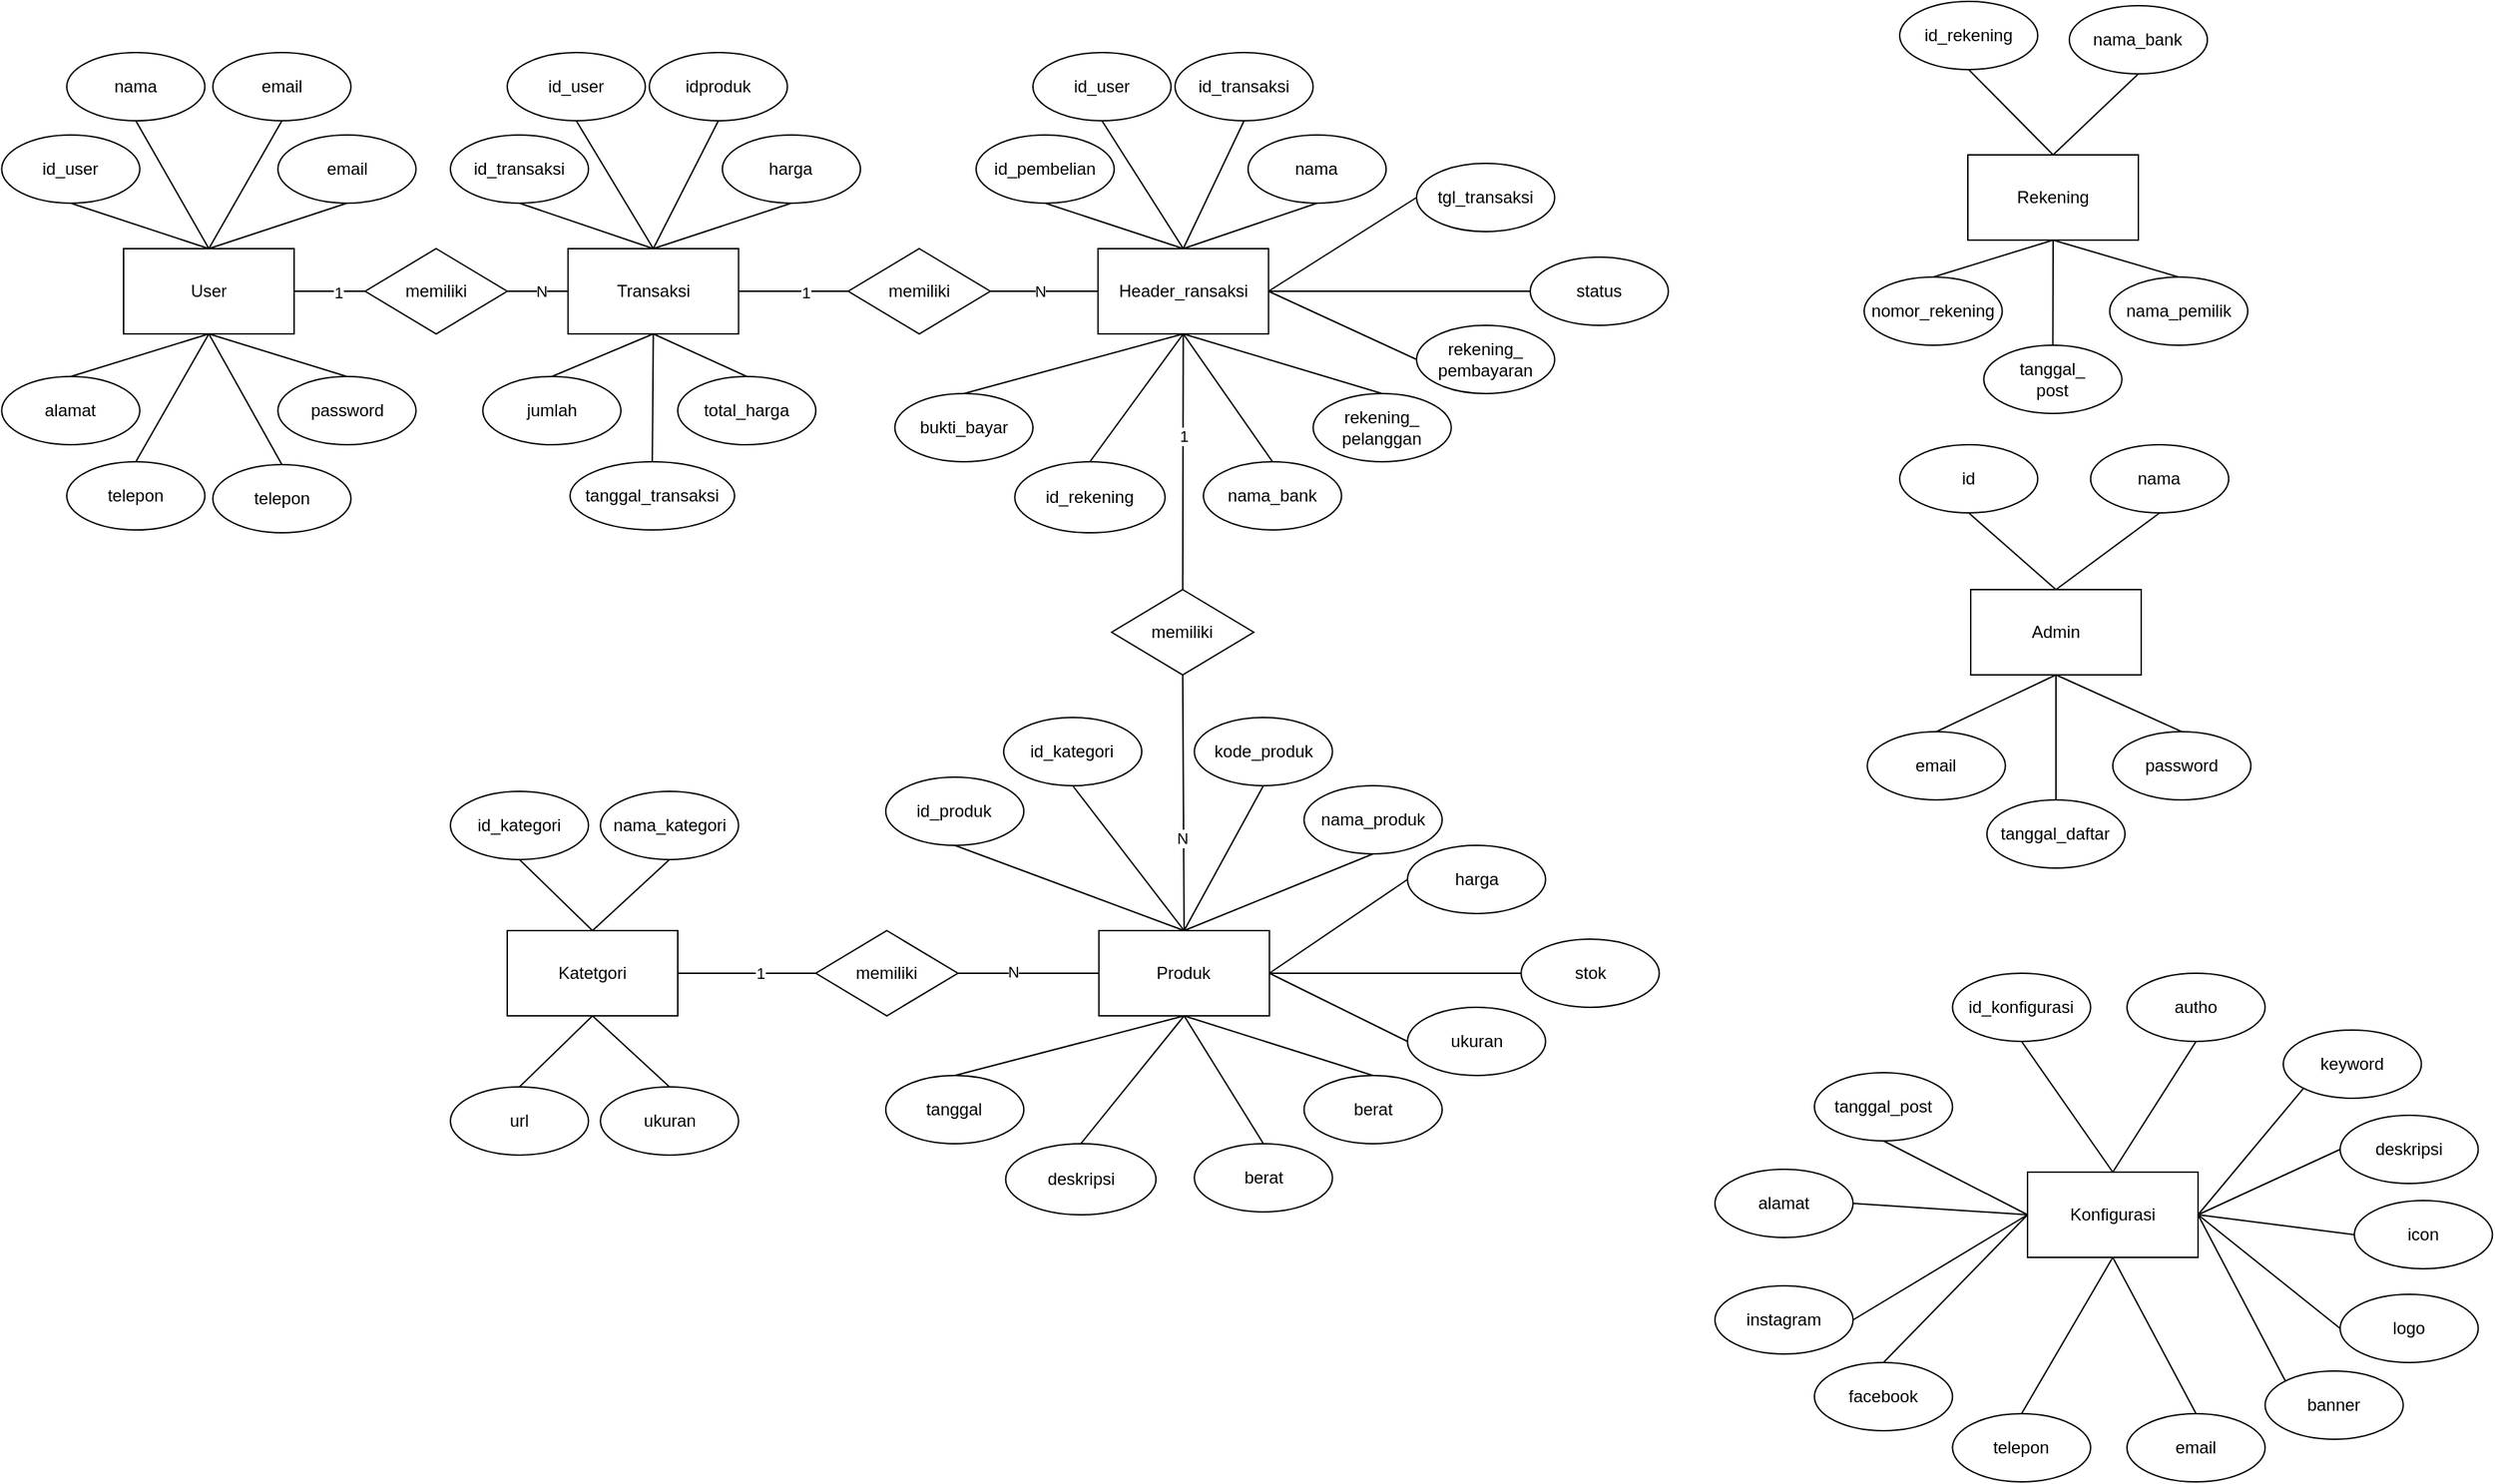 <mxfile>
    <diagram id="uBb3Et1vID0fTYxiBb9f" name="Page-1">
        <mxGraphModel dx="2056" dy="590" grid="1" gridSize="10" guides="1" tooltips="1" connect="1" arrows="1" fold="1" page="1" pageScale="1" pageWidth="850" pageHeight="1100" math="0" shadow="0">
            <root>
                <mxCell id="0"/>
                <mxCell id="1" parent="0"/>
                <mxCell id="3" value="Admin" style="rounded=0;whiteSpace=wrap;html=1;" vertex="1" parent="1">
                    <mxGeometry x="1270" y="450" width="120" height="60" as="geometry"/>
                </mxCell>
                <mxCell id="4" value="Katetgori" style="rounded=0;whiteSpace=wrap;html=1;" vertex="1" parent="1">
                    <mxGeometry x="240" y="690" width="120" height="60" as="geometry"/>
                </mxCell>
                <mxCell id="6" value="Konfigurasi" style="rounded=0;whiteSpace=wrap;html=1;" vertex="1" parent="1">
                    <mxGeometry x="1310" y="860" width="120" height="60" as="geometry"/>
                </mxCell>
                <mxCell id="8" value="User" style="rounded=0;whiteSpace=wrap;html=1;" vertex="1" parent="1">
                    <mxGeometry x="-30" y="210" width="120" height="60" as="geometry"/>
                </mxCell>
                <mxCell id="9" value="Rekening" style="rounded=0;whiteSpace=wrap;html=1;" vertex="1" parent="1">
                    <mxGeometry x="1268" y="144" width="120" height="60" as="geometry"/>
                </mxCell>
                <mxCell id="13" value="telepon" style="ellipse;whiteSpace=wrap;html=1;" vertex="1" parent="1">
                    <mxGeometry x="-70" y="360" width="97.2" height="48" as="geometry"/>
                </mxCell>
                <mxCell id="14" value="alamat" style="ellipse;whiteSpace=wrap;html=1;" vertex="1" parent="1">
                    <mxGeometry x="-115.8" y="300" width="97.2" height="48" as="geometry"/>
                </mxCell>
                <mxCell id="15" value="password" style="ellipse;whiteSpace=wrap;html=1;" vertex="1" parent="1">
                    <mxGeometry x="78.6" y="300" width="97.2" height="48" as="geometry"/>
                </mxCell>
                <mxCell id="16" value="email" style="ellipse;whiteSpace=wrap;html=1;" vertex="1" parent="1">
                    <mxGeometry x="78.6" y="130" width="97.2" height="48" as="geometry"/>
                </mxCell>
                <mxCell id="17" value="nama" style="ellipse;whiteSpace=wrap;html=1;" vertex="1" parent="1">
                    <mxGeometry x="-70" y="72" width="97.2" height="48" as="geometry"/>
                </mxCell>
                <mxCell id="18" value="id_user" style="ellipse;whiteSpace=wrap;html=1;" vertex="1" parent="1">
                    <mxGeometry x="-115.8" y="130" width="97.2" height="48" as="geometry"/>
                </mxCell>
                <mxCell id="22" value="" style="endArrow=none;html=1;exitX=0.5;exitY=0;exitDx=0;exitDy=0;entryX=0.5;entryY=1;entryDx=0;entryDy=0;" edge="1" parent="1" source="8" target="18">
                    <mxGeometry width="50" height="50" relative="1" as="geometry">
                        <mxPoint x="350" y="170" as="sourcePoint"/>
                        <mxPoint x="400" y="120" as="targetPoint"/>
                    </mxGeometry>
                </mxCell>
                <mxCell id="24" value="" style="endArrow=none;html=1;entryX=0.5;entryY=0;entryDx=0;entryDy=0;exitX=0.5;exitY=1;exitDx=0;exitDy=0;" edge="1" parent="1" source="8" target="14">
                    <mxGeometry width="50" height="50" relative="1" as="geometry">
                        <mxPoint x="280" y="210" as="sourcePoint"/>
                        <mxPoint x="197.2" y="144" as="targetPoint"/>
                    </mxGeometry>
                </mxCell>
                <mxCell id="25" value="" style="endArrow=none;html=1;exitX=0.5;exitY=1;exitDx=0;exitDy=0;entryX=0.5;entryY=0;entryDx=0;entryDy=0;" edge="1" parent="1" source="8" target="15">
                    <mxGeometry width="50" height="50" relative="1" as="geometry">
                        <mxPoint x="300" y="230" as="sourcePoint"/>
                        <mxPoint x="207.2" y="154" as="targetPoint"/>
                    </mxGeometry>
                </mxCell>
                <mxCell id="26" value="" style="endArrow=none;html=1;entryX=0.5;entryY=1;entryDx=0;entryDy=0;exitX=0.5;exitY=0;exitDx=0;exitDy=0;" edge="1" parent="1" source="8" target="16">
                    <mxGeometry width="50" height="50" relative="1" as="geometry">
                        <mxPoint x="260" y="160" as="sourcePoint"/>
                        <mxPoint x="217.2" y="164" as="targetPoint"/>
                    </mxGeometry>
                </mxCell>
                <mxCell id="27" value="" style="endArrow=none;html=1;exitX=0.5;exitY=0;exitDx=0;exitDy=0;entryX=0.5;entryY=1;entryDx=0;entryDy=0;" edge="1" parent="1" source="8" target="17">
                    <mxGeometry width="50" height="50" relative="1" as="geometry">
                        <mxPoint x="320" y="250" as="sourcePoint"/>
                        <mxPoint x="227.2" y="174" as="targetPoint"/>
                    </mxGeometry>
                </mxCell>
                <mxCell id="28" value="" style="endArrow=none;html=1;exitX=0.5;exitY=1;exitDx=0;exitDy=0;entryX=0.5;entryY=0;entryDx=0;entryDy=0;" edge="1" parent="1" source="8" target="13">
                    <mxGeometry width="50" height="50" relative="1" as="geometry">
                        <mxPoint x="330" y="260" as="sourcePoint"/>
                        <mxPoint x="310" y="190" as="targetPoint"/>
                    </mxGeometry>
                </mxCell>
                <mxCell id="37" value="Transaksi" style="rounded=0;whiteSpace=wrap;html=1;" vertex="1" parent="1">
                    <mxGeometry x="282.8" y="210" width="120" height="60" as="geometry"/>
                </mxCell>
                <mxCell id="38" value="tanggal_transaksi" style="ellipse;whiteSpace=wrap;html=1;" vertex="1" parent="1">
                    <mxGeometry x="284.2" y="360" width="115.8" height="48" as="geometry"/>
                </mxCell>
                <mxCell id="39" value="jumlah" style="ellipse;whiteSpace=wrap;html=1;" vertex="1" parent="1">
                    <mxGeometry x="222.8" y="300" width="97.2" height="48" as="geometry"/>
                </mxCell>
                <mxCell id="40" value="total_harga" style="ellipse;whiteSpace=wrap;html=1;" vertex="1" parent="1">
                    <mxGeometry x="360" y="300" width="97.2" height="48" as="geometry"/>
                </mxCell>
                <mxCell id="41" value="harga" style="ellipse;whiteSpace=wrap;html=1;" vertex="1" parent="1">
                    <mxGeometry x="391.4" y="130" width="97.2" height="48" as="geometry"/>
                </mxCell>
                <mxCell id="42" value="id_user" style="ellipse;whiteSpace=wrap;html=1;" vertex="1" parent="1">
                    <mxGeometry x="240" y="72" width="97.2" height="48" as="geometry"/>
                </mxCell>
                <mxCell id="43" value="id_transaksi" style="ellipse;whiteSpace=wrap;html=1;" vertex="1" parent="1">
                    <mxGeometry x="200" y="130" width="97.2" height="48" as="geometry"/>
                </mxCell>
                <mxCell id="44" value="" style="endArrow=none;html=1;exitX=0.5;exitY=0;exitDx=0;exitDy=0;entryX=0.5;entryY=1;entryDx=0;entryDy=0;" edge="1" parent="1" source="37" target="43">
                    <mxGeometry width="50" height="50" relative="1" as="geometry">
                        <mxPoint x="662.8" y="170" as="sourcePoint"/>
                        <mxPoint x="712.8" y="120" as="targetPoint"/>
                    </mxGeometry>
                </mxCell>
                <mxCell id="45" value="" style="endArrow=none;html=1;entryX=0.5;entryY=0;entryDx=0;entryDy=0;exitX=0.5;exitY=1;exitDx=0;exitDy=0;" edge="1" parent="1" source="37" target="39">
                    <mxGeometry width="50" height="50" relative="1" as="geometry">
                        <mxPoint x="592.8" y="210" as="sourcePoint"/>
                        <mxPoint x="510.0" y="144" as="targetPoint"/>
                    </mxGeometry>
                </mxCell>
                <mxCell id="46" value="" style="endArrow=none;html=1;exitX=0.5;exitY=1;exitDx=0;exitDy=0;entryX=0.5;entryY=0;entryDx=0;entryDy=0;" edge="1" parent="1" source="37" target="40">
                    <mxGeometry width="50" height="50" relative="1" as="geometry">
                        <mxPoint x="612.8" y="230" as="sourcePoint"/>
                        <mxPoint x="520" y="154" as="targetPoint"/>
                    </mxGeometry>
                </mxCell>
                <mxCell id="47" value="" style="endArrow=none;html=1;entryX=0.5;entryY=1;entryDx=0;entryDy=0;exitX=0.5;exitY=0;exitDx=0;exitDy=0;" edge="1" parent="1" source="37" target="41">
                    <mxGeometry width="50" height="50" relative="1" as="geometry">
                        <mxPoint x="572.8" y="160" as="sourcePoint"/>
                        <mxPoint x="530" y="164" as="targetPoint"/>
                    </mxGeometry>
                </mxCell>
                <mxCell id="48" value="" style="endArrow=none;html=1;exitX=0.5;exitY=0;exitDx=0;exitDy=0;entryX=0.5;entryY=1;entryDx=0;entryDy=0;" edge="1" parent="1" source="37" target="42">
                    <mxGeometry width="50" height="50" relative="1" as="geometry">
                        <mxPoint x="632.8" y="250" as="sourcePoint"/>
                        <mxPoint x="540" y="174" as="targetPoint"/>
                    </mxGeometry>
                </mxCell>
                <mxCell id="49" value="" style="endArrow=none;html=1;exitX=0.5;exitY=1;exitDx=0;exitDy=0;entryX=0.5;entryY=0;entryDx=0;entryDy=0;" edge="1" parent="1" source="37" target="38">
                    <mxGeometry width="50" height="50" relative="1" as="geometry">
                        <mxPoint x="642.8" y="260" as="sourcePoint"/>
                        <mxPoint x="622.8" y="190" as="targetPoint"/>
                    </mxGeometry>
                </mxCell>
                <mxCell id="50" value="idproduk" style="ellipse;whiteSpace=wrap;html=1;" vertex="1" parent="1">
                    <mxGeometry x="340" y="72" width="97.2" height="48" as="geometry"/>
                </mxCell>
                <mxCell id="51" value="" style="endArrow=none;html=1;exitX=0.5;exitY=0;exitDx=0;exitDy=0;entryX=0.5;entryY=1;entryDx=0;entryDy=0;" edge="1" parent="1" source="37" target="50">
                    <mxGeometry width="50" height="50" relative="1" as="geometry">
                        <mxPoint x="352.8" y="220" as="sourcePoint"/>
                        <mxPoint x="323.079" y="122.914" as="targetPoint"/>
                    </mxGeometry>
                </mxCell>
                <mxCell id="66" value="Header_ransaksi" style="rounded=0;whiteSpace=wrap;html=1;" vertex="1" parent="1">
                    <mxGeometry x="655.8" y="210" width="120" height="60" as="geometry"/>
                </mxCell>
                <mxCell id="67" value="id_rekening" style="ellipse;whiteSpace=wrap;html=1;" vertex="1" parent="1">
                    <mxGeometry x="597.2" y="360" width="105.8" height="50" as="geometry"/>
                </mxCell>
                <mxCell id="68" value="bukti_bayar" style="ellipse;whiteSpace=wrap;html=1;" vertex="1" parent="1">
                    <mxGeometry x="512.8" y="312" width="97.2" height="48" as="geometry"/>
                </mxCell>
                <mxCell id="69" value="nama_bank" style="ellipse;whiteSpace=wrap;html=1;" vertex="1" parent="1">
                    <mxGeometry x="730" y="360" width="97.2" height="48" as="geometry"/>
                </mxCell>
                <mxCell id="70" value="nama" style="ellipse;whiteSpace=wrap;html=1;" vertex="1" parent="1">
                    <mxGeometry x="761.4" y="130" width="97.2" height="48" as="geometry"/>
                </mxCell>
                <mxCell id="71" value="id_user" style="ellipse;whiteSpace=wrap;html=1;" vertex="1" parent="1">
                    <mxGeometry x="610" y="72" width="97.2" height="48" as="geometry"/>
                </mxCell>
                <mxCell id="72" value="id_pembelian" style="ellipse;whiteSpace=wrap;html=1;" vertex="1" parent="1">
                    <mxGeometry x="570" y="130" width="97.2" height="48" as="geometry"/>
                </mxCell>
                <mxCell id="73" value="" style="endArrow=none;html=1;exitX=0.5;exitY=0;exitDx=0;exitDy=0;entryX=0.5;entryY=1;entryDx=0;entryDy=0;" edge="1" parent="1" source="66" target="72">
                    <mxGeometry width="50" height="50" relative="1" as="geometry">
                        <mxPoint x="1032.8" y="170" as="sourcePoint"/>
                        <mxPoint x="1082.8" y="120" as="targetPoint"/>
                    </mxGeometry>
                </mxCell>
                <mxCell id="74" value="" style="endArrow=none;html=1;entryX=0.5;entryY=0;entryDx=0;entryDy=0;exitX=0.5;exitY=1;exitDx=0;exitDy=0;" edge="1" parent="1" source="66" target="68">
                    <mxGeometry width="50" height="50" relative="1" as="geometry">
                        <mxPoint x="962.8" y="210" as="sourcePoint"/>
                        <mxPoint x="880" y="144" as="targetPoint"/>
                    </mxGeometry>
                </mxCell>
                <mxCell id="75" value="" style="endArrow=none;html=1;exitX=0.5;exitY=1;exitDx=0;exitDy=0;entryX=0.5;entryY=0;entryDx=0;entryDy=0;" edge="1" parent="1" source="66" target="69">
                    <mxGeometry width="50" height="50" relative="1" as="geometry">
                        <mxPoint x="982.8" y="230" as="sourcePoint"/>
                        <mxPoint x="890" y="154" as="targetPoint"/>
                    </mxGeometry>
                </mxCell>
                <mxCell id="76" value="" style="endArrow=none;html=1;entryX=0.5;entryY=1;entryDx=0;entryDy=0;exitX=0.5;exitY=0;exitDx=0;exitDy=0;" edge="1" parent="1" source="66" target="70">
                    <mxGeometry width="50" height="50" relative="1" as="geometry">
                        <mxPoint x="942.8" y="160" as="sourcePoint"/>
                        <mxPoint x="900" y="164" as="targetPoint"/>
                    </mxGeometry>
                </mxCell>
                <mxCell id="77" value="" style="endArrow=none;html=1;exitX=0.5;exitY=0;exitDx=0;exitDy=0;entryX=0.5;entryY=1;entryDx=0;entryDy=0;" edge="1" parent="1" source="66" target="71">
                    <mxGeometry width="50" height="50" relative="1" as="geometry">
                        <mxPoint x="1002.8" y="250" as="sourcePoint"/>
                        <mxPoint x="910" y="174" as="targetPoint"/>
                    </mxGeometry>
                </mxCell>
                <mxCell id="78" value="" style="endArrow=none;html=1;exitX=0.5;exitY=1;exitDx=0;exitDy=0;entryX=0.5;entryY=0;entryDx=0;entryDy=0;" edge="1" parent="1" source="66" target="67">
                    <mxGeometry width="50" height="50" relative="1" as="geometry">
                        <mxPoint x="1012.8" y="260" as="sourcePoint"/>
                        <mxPoint x="992.8" y="190" as="targetPoint"/>
                    </mxGeometry>
                </mxCell>
                <mxCell id="79" value="id_transaksi" style="ellipse;whiteSpace=wrap;html=1;" vertex="1" parent="1">
                    <mxGeometry x="710" y="72" width="97.2" height="48" as="geometry"/>
                </mxCell>
                <mxCell id="80" value="" style="endArrow=none;html=1;exitX=0.5;exitY=0;exitDx=0;exitDy=0;entryX=0.5;entryY=1;entryDx=0;entryDy=0;" edge="1" parent="1" source="66" target="79">
                    <mxGeometry width="50" height="50" relative="1" as="geometry">
                        <mxPoint x="722.8" y="220" as="sourcePoint"/>
                        <mxPoint x="693.079" y="122.914" as="targetPoint"/>
                    </mxGeometry>
                </mxCell>
                <mxCell id="81" value="rekening_&lt;br&gt;pembayaran" style="ellipse;whiteSpace=wrap;html=1;" vertex="1" parent="1">
                    <mxGeometry x="880" y="264" width="97.2" height="48" as="geometry"/>
                </mxCell>
                <mxCell id="82" value="tgl_transaksi" style="ellipse;whiteSpace=wrap;html=1;" vertex="1" parent="1">
                    <mxGeometry x="880" y="150" width="97.2" height="48" as="geometry"/>
                </mxCell>
                <mxCell id="83" value="rekening_&lt;br&gt;pelanggan" style="ellipse;whiteSpace=wrap;html=1;" vertex="1" parent="1">
                    <mxGeometry x="807.2" y="312" width="97.2" height="48" as="geometry"/>
                </mxCell>
                <mxCell id="84" value="status" style="ellipse;whiteSpace=wrap;html=1;" vertex="1" parent="1">
                    <mxGeometry x="960" y="216" width="97.2" height="48" as="geometry"/>
                </mxCell>
                <mxCell id="86" value="" style="endArrow=none;html=1;entryX=0;entryY=0.5;entryDx=0;entryDy=0;exitX=1;exitY=0.5;exitDx=0;exitDy=0;" edge="1" parent="1" source="66" target="82">
                    <mxGeometry width="50" height="50" relative="1" as="geometry">
                        <mxPoint x="722.8" y="220" as="sourcePoint"/>
                        <mxPoint x="820" y="188.0" as="targetPoint"/>
                    </mxGeometry>
                </mxCell>
                <mxCell id="87" value="" style="endArrow=none;html=1;entryX=0;entryY=0.5;entryDx=0;entryDy=0;exitX=1;exitY=0.5;exitDx=0;exitDy=0;" edge="1" parent="1" source="66" target="84">
                    <mxGeometry width="50" height="50" relative="1" as="geometry">
                        <mxPoint x="782.8" y="250" as="sourcePoint"/>
                        <mxPoint x="921.4" y="188.0" as="targetPoint"/>
                    </mxGeometry>
                </mxCell>
                <mxCell id="88" value="" style="endArrow=none;html=1;entryX=0;entryY=0.5;entryDx=0;entryDy=0;exitX=1;exitY=0.5;exitDx=0;exitDy=0;" edge="1" parent="1" source="66" target="81">
                    <mxGeometry width="50" height="50" relative="1" as="geometry">
                        <mxPoint x="792.8" y="260" as="sourcePoint"/>
                        <mxPoint x="931.4" y="198.0" as="targetPoint"/>
                    </mxGeometry>
                </mxCell>
                <mxCell id="89" value="" style="endArrow=none;html=1;entryX=0.5;entryY=0;entryDx=0;entryDy=0;exitX=0.5;exitY=1;exitDx=0;exitDy=0;" edge="1" parent="1" source="66" target="83">
                    <mxGeometry width="50" height="50" relative="1" as="geometry">
                        <mxPoint x="802.8" y="270" as="sourcePoint"/>
                        <mxPoint x="941.4" y="208.0" as="targetPoint"/>
                    </mxGeometry>
                </mxCell>
                <mxCell id="90" value="Produk" style="rounded=0;whiteSpace=wrap;html=1;" vertex="1" parent="1">
                    <mxGeometry x="656.4" y="690" width="120" height="60" as="geometry"/>
                </mxCell>
                <mxCell id="91" value="deskripsi" style="ellipse;whiteSpace=wrap;html=1;" vertex="1" parent="1">
                    <mxGeometry x="590.8" y="840" width="105.8" height="50" as="geometry"/>
                </mxCell>
                <mxCell id="92" value="tanggal" style="ellipse;whiteSpace=wrap;html=1;" vertex="1" parent="1">
                    <mxGeometry x="506.4" y="792" width="97.2" height="48" as="geometry"/>
                </mxCell>
                <mxCell id="93" value="berat" style="ellipse;whiteSpace=wrap;html=1;" vertex="1" parent="1">
                    <mxGeometry x="723.6" y="840" width="97.2" height="48" as="geometry"/>
                </mxCell>
                <mxCell id="94" value="nama_produk" style="ellipse;whiteSpace=wrap;html=1;" vertex="1" parent="1">
                    <mxGeometry x="800.8" y="588" width="97.2" height="48" as="geometry"/>
                </mxCell>
                <mxCell id="95" value="id_kategori" style="ellipse;whiteSpace=wrap;html=1;" vertex="1" parent="1">
                    <mxGeometry x="589.4" y="540" width="97.2" height="48" as="geometry"/>
                </mxCell>
                <mxCell id="96" value="id_produk" style="ellipse;whiteSpace=wrap;html=1;" vertex="1" parent="1">
                    <mxGeometry x="506.4" y="582" width="97.2" height="48" as="geometry"/>
                </mxCell>
                <mxCell id="97" value="" style="endArrow=none;html=1;exitX=0.5;exitY=0;exitDx=0;exitDy=0;entryX=0.5;entryY=1;entryDx=0;entryDy=0;" edge="1" parent="1" source="90" target="96">
                    <mxGeometry width="50" height="50" relative="1" as="geometry">
                        <mxPoint x="1026.4" y="650" as="sourcePoint"/>
                        <mxPoint x="1076.4" y="600" as="targetPoint"/>
                    </mxGeometry>
                </mxCell>
                <mxCell id="98" value="" style="endArrow=none;html=1;entryX=0.5;entryY=0;entryDx=0;entryDy=0;exitX=0.5;exitY=1;exitDx=0;exitDy=0;" edge="1" parent="1" source="90" target="92">
                    <mxGeometry width="50" height="50" relative="1" as="geometry">
                        <mxPoint x="956.4" y="690" as="sourcePoint"/>
                        <mxPoint x="873.6" y="624" as="targetPoint"/>
                    </mxGeometry>
                </mxCell>
                <mxCell id="99" value="" style="endArrow=none;html=1;exitX=0.5;exitY=1;exitDx=0;exitDy=0;entryX=0.5;entryY=0;entryDx=0;entryDy=0;" edge="1" parent="1" source="90" target="93">
                    <mxGeometry width="50" height="50" relative="1" as="geometry">
                        <mxPoint x="976.4" y="710" as="sourcePoint"/>
                        <mxPoint x="883.6" y="634" as="targetPoint"/>
                    </mxGeometry>
                </mxCell>
                <mxCell id="100" value="" style="endArrow=none;html=1;entryX=0.5;entryY=1;entryDx=0;entryDy=0;exitX=0.5;exitY=0;exitDx=0;exitDy=0;" edge="1" parent="1" source="90" target="94">
                    <mxGeometry width="50" height="50" relative="1" as="geometry">
                        <mxPoint x="936.4" y="640" as="sourcePoint"/>
                        <mxPoint x="893.6" y="644" as="targetPoint"/>
                    </mxGeometry>
                </mxCell>
                <mxCell id="101" value="" style="endArrow=none;html=1;exitX=0.5;exitY=0;exitDx=0;exitDy=0;entryX=0.5;entryY=1;entryDx=0;entryDy=0;" edge="1" parent="1" source="90" target="95">
                    <mxGeometry width="50" height="50" relative="1" as="geometry">
                        <mxPoint x="996.4" y="730" as="sourcePoint"/>
                        <mxPoint x="903.6" y="654" as="targetPoint"/>
                    </mxGeometry>
                </mxCell>
                <mxCell id="102" value="" style="endArrow=none;html=1;exitX=0.5;exitY=1;exitDx=0;exitDy=0;entryX=0.5;entryY=0;entryDx=0;entryDy=0;" edge="1" parent="1" source="90" target="91">
                    <mxGeometry width="50" height="50" relative="1" as="geometry">
                        <mxPoint x="1006.4" y="740" as="sourcePoint"/>
                        <mxPoint x="986.4" y="670" as="targetPoint"/>
                    </mxGeometry>
                </mxCell>
                <mxCell id="103" value="kode_produk" style="ellipse;whiteSpace=wrap;html=1;" vertex="1" parent="1">
                    <mxGeometry x="723.6" y="540" width="97.2" height="48" as="geometry"/>
                </mxCell>
                <mxCell id="104" value="" style="endArrow=none;html=1;exitX=0.5;exitY=0;exitDx=0;exitDy=0;entryX=0.5;entryY=1;entryDx=0;entryDy=0;" edge="1" parent="1" source="90" target="103">
                    <mxGeometry width="50" height="50" relative="1" as="geometry">
                        <mxPoint x="716.4" y="700" as="sourcePoint"/>
                        <mxPoint x="686.679" y="602.914" as="targetPoint"/>
                    </mxGeometry>
                </mxCell>
                <mxCell id="105" value="ukuran" style="ellipse;whiteSpace=wrap;html=1;" vertex="1" parent="1">
                    <mxGeometry x="873.6" y="744" width="97.2" height="48" as="geometry"/>
                </mxCell>
                <mxCell id="106" value="harga" style="ellipse;whiteSpace=wrap;html=1;" vertex="1" parent="1">
                    <mxGeometry x="873.6" y="630" width="97.2" height="48" as="geometry"/>
                </mxCell>
                <mxCell id="107" value="berat" style="ellipse;whiteSpace=wrap;html=1;" vertex="1" parent="1">
                    <mxGeometry x="800.8" y="792" width="97.2" height="48" as="geometry"/>
                </mxCell>
                <mxCell id="108" value="stok" style="ellipse;whiteSpace=wrap;html=1;" vertex="1" parent="1">
                    <mxGeometry x="953.6" y="696" width="97.2" height="48" as="geometry"/>
                </mxCell>
                <mxCell id="109" value="" style="endArrow=none;html=1;entryX=0;entryY=0.5;entryDx=0;entryDy=0;exitX=1;exitY=0.5;exitDx=0;exitDy=0;" edge="1" parent="1" source="90" target="106">
                    <mxGeometry width="50" height="50" relative="1" as="geometry">
                        <mxPoint x="716.4" y="700" as="sourcePoint"/>
                        <mxPoint x="813.6" y="668.0" as="targetPoint"/>
                    </mxGeometry>
                </mxCell>
                <mxCell id="110" value="" style="endArrow=none;html=1;entryX=0;entryY=0.5;entryDx=0;entryDy=0;exitX=1;exitY=0.5;exitDx=0;exitDy=0;" edge="1" parent="1" source="90" target="108">
                    <mxGeometry width="50" height="50" relative="1" as="geometry">
                        <mxPoint x="776.4" y="730" as="sourcePoint"/>
                        <mxPoint x="915.0" y="668.0" as="targetPoint"/>
                    </mxGeometry>
                </mxCell>
                <mxCell id="111" value="" style="endArrow=none;html=1;entryX=0;entryY=0.5;entryDx=0;entryDy=0;exitX=1;exitY=0.5;exitDx=0;exitDy=0;" edge="1" parent="1" source="90" target="105">
                    <mxGeometry width="50" height="50" relative="1" as="geometry">
                        <mxPoint x="786.4" y="740" as="sourcePoint"/>
                        <mxPoint x="925.0" y="678.0" as="targetPoint"/>
                    </mxGeometry>
                </mxCell>
                <mxCell id="112" value="" style="endArrow=none;html=1;entryX=0.5;entryY=0;entryDx=0;entryDy=0;exitX=0.5;exitY=1;exitDx=0;exitDy=0;" edge="1" parent="1" source="90" target="107">
                    <mxGeometry width="50" height="50" relative="1" as="geometry">
                        <mxPoint x="796.4" y="750" as="sourcePoint"/>
                        <mxPoint x="935.0" y="688.0" as="targetPoint"/>
                    </mxGeometry>
                </mxCell>
                <mxCell id="113" value="" style="endArrow=none;html=1;entryX=0.5;entryY=0;entryDx=0;entryDy=0;exitX=0.5;exitY=1;exitDx=0;exitDy=0;startArrow=none;" edge="1" parent="1" source="121" target="90">
                    <mxGeometry width="50" height="50" relative="1" as="geometry">
                        <mxPoint x="880" y="450" as="sourcePoint"/>
                        <mxPoint x="788.6" y="370" as="targetPoint"/>
                    </mxGeometry>
                </mxCell>
                <mxCell id="124" value="N" style="edgeLabel;html=1;align=center;verticalAlign=middle;resizable=0;points=[];" vertex="1" connectable="0" parent="113">
                    <mxGeometry x="0.288" y="-1" relative="1" as="geometry">
                        <mxPoint y="-1" as="offset"/>
                    </mxGeometry>
                </mxCell>
                <mxCell id="114" value="" style="endArrow=none;html=1;exitX=1;exitY=0.5;exitDx=0;exitDy=0;entryX=0;entryY=0.5;entryDx=0;entryDy=0;startArrow=none;" edge="1" parent="1" source="118" target="66">
                    <mxGeometry width="50" height="50" relative="1" as="geometry">
                        <mxPoint x="352.8" y="220" as="sourcePoint"/>
                        <mxPoint x="640" y="240" as="targetPoint"/>
                    </mxGeometry>
                </mxCell>
                <mxCell id="126" value="N" style="edgeLabel;html=1;align=center;verticalAlign=middle;resizable=0;points=[];" vertex="1" connectable="0" parent="114">
                    <mxGeometry x="-0.095" relative="1" as="geometry">
                        <mxPoint as="offset"/>
                    </mxGeometry>
                </mxCell>
                <mxCell id="115" value="" style="endArrow=none;html=1;exitX=1;exitY=0.5;exitDx=0;exitDy=0;entryX=0;entryY=0.5;entryDx=0;entryDy=0;startArrow=none;" edge="1" parent="1" source="117" target="37">
                    <mxGeometry width="50" height="50" relative="1" as="geometry">
                        <mxPoint x="412.8" y="250" as="sourcePoint"/>
                        <mxPoint x="260" y="250" as="targetPoint"/>
                    </mxGeometry>
                </mxCell>
                <mxCell id="127" value="N" style="edgeLabel;html=1;align=center;verticalAlign=middle;resizable=0;points=[];" vertex="1" connectable="0" parent="115">
                    <mxGeometry x="0.379" relative="1" as="geometry">
                        <mxPoint x="-6" as="offset"/>
                    </mxGeometry>
                </mxCell>
                <mxCell id="116" value="" style="endArrow=none;html=1;exitX=1;exitY=0.5;exitDx=0;exitDy=0;entryX=0;entryY=0.5;entryDx=0;entryDy=0;" edge="1" parent="1" source="8" target="117">
                    <mxGeometry width="50" height="50" relative="1" as="geometry">
                        <mxPoint x="90" y="240" as="sourcePoint"/>
                        <mxPoint x="282.8" y="240" as="targetPoint"/>
                    </mxGeometry>
                </mxCell>
                <mxCell id="128" value="1" style="edgeLabel;html=1;align=center;verticalAlign=middle;resizable=0;points=[];" vertex="1" connectable="0" parent="116">
                    <mxGeometry x="0.233" y="-1" relative="1" as="geometry">
                        <mxPoint as="offset"/>
                    </mxGeometry>
                </mxCell>
                <mxCell id="117" value="memiliki" style="rhombus;whiteSpace=wrap;html=1;" vertex="1" parent="1">
                    <mxGeometry x="140" y="210" width="100" height="60" as="geometry"/>
                </mxCell>
                <mxCell id="119" value="" style="endArrow=none;html=1;exitX=1;exitY=0.5;exitDx=0;exitDy=0;entryX=0;entryY=0.5;entryDx=0;entryDy=0;" edge="1" parent="1" source="37" target="118">
                    <mxGeometry width="50" height="50" relative="1" as="geometry">
                        <mxPoint x="402.8" y="240" as="sourcePoint"/>
                        <mxPoint x="652.8" y="240" as="targetPoint"/>
                    </mxGeometry>
                </mxCell>
                <mxCell id="125" value="1" style="edgeLabel;html=1;align=center;verticalAlign=middle;resizable=0;points=[];" vertex="1" connectable="0" parent="119">
                    <mxGeometry x="0.219" y="-1" relative="1" as="geometry">
                        <mxPoint as="offset"/>
                    </mxGeometry>
                </mxCell>
                <mxCell id="118" value="memiliki" style="rhombus;whiteSpace=wrap;html=1;" vertex="1" parent="1">
                    <mxGeometry x="480" y="210" width="100" height="60" as="geometry"/>
                </mxCell>
                <mxCell id="122" value="" style="endArrow=none;html=1;entryX=0.5;entryY=0;entryDx=0;entryDy=0;exitX=0.5;exitY=1;exitDx=0;exitDy=0;" edge="1" parent="1" source="66" target="121">
                    <mxGeometry width="50" height="50" relative="1" as="geometry">
                        <mxPoint x="712.8" y="270" as="sourcePoint"/>
                        <mxPoint x="706.4" y="690" as="targetPoint"/>
                    </mxGeometry>
                </mxCell>
                <mxCell id="123" value="1" style="edgeLabel;html=1;align=center;verticalAlign=middle;resizable=0;points=[];" vertex="1" connectable="0" parent="122">
                    <mxGeometry x="-0.194" y="3" relative="1" as="geometry">
                        <mxPoint x="-3" y="-1" as="offset"/>
                    </mxGeometry>
                </mxCell>
                <mxCell id="121" value="memiliki" style="rhombus;whiteSpace=wrap;html=1;" vertex="1" parent="1">
                    <mxGeometry x="665.4" y="450" width="100" height="60" as="geometry"/>
                </mxCell>
                <mxCell id="129" value="id_kategori" style="ellipse;whiteSpace=wrap;html=1;" vertex="1" parent="1">
                    <mxGeometry x="200" y="592" width="97.2" height="48" as="geometry"/>
                </mxCell>
                <mxCell id="130" value="" style="endArrow=none;html=1;exitX=0.5;exitY=0;exitDx=0;exitDy=0;entryX=0.5;entryY=1;entryDx=0;entryDy=0;" edge="1" parent="1" target="129" source="4">
                    <mxGeometry width="50" height="50" relative="1" as="geometry">
                        <mxPoint x="350.0" y="660" as="sourcePoint"/>
                        <mxPoint x="710.0" y="570" as="targetPoint"/>
                    </mxGeometry>
                </mxCell>
                <mxCell id="132" value="url" style="ellipse;whiteSpace=wrap;html=1;" vertex="1" parent="1">
                    <mxGeometry x="200" y="800" width="97.2" height="48" as="geometry"/>
                </mxCell>
                <mxCell id="133" value="ukuran" style="ellipse;whiteSpace=wrap;html=1;" vertex="1" parent="1">
                    <mxGeometry x="305.6" y="800" width="97.2" height="48" as="geometry"/>
                </mxCell>
                <mxCell id="134" value="nama_kategori" style="ellipse;whiteSpace=wrap;html=1;" vertex="1" parent="1">
                    <mxGeometry x="305.6" y="592" width="97.2" height="48" as="geometry"/>
                </mxCell>
                <mxCell id="135" value="" style="endArrow=none;html=1;exitX=0.5;exitY=0;exitDx=0;exitDy=0;entryX=0.5;entryY=1;entryDx=0;entryDy=0;" edge="1" parent="1" source="133" target="4">
                    <mxGeometry width="50" height="50" relative="1" as="geometry">
                        <mxPoint x="310" y="700" as="sourcePoint"/>
                        <mxPoint x="244.2" y="610.0" as="targetPoint"/>
                    </mxGeometry>
                </mxCell>
                <mxCell id="136" value="" style="endArrow=none;html=1;exitX=0.5;exitY=0;exitDx=0;exitDy=0;entryX=0.5;entryY=1;entryDx=0;entryDy=0;" edge="1" parent="1" source="132" target="4">
                    <mxGeometry width="50" height="50" relative="1" as="geometry">
                        <mxPoint x="320" y="710" as="sourcePoint"/>
                        <mxPoint x="254.2" y="620.0" as="targetPoint"/>
                    </mxGeometry>
                </mxCell>
                <mxCell id="137" value="" style="endArrow=none;html=1;exitX=0.5;exitY=0;exitDx=0;exitDy=0;entryX=0.5;entryY=1;entryDx=0;entryDy=0;" edge="1" parent="1" source="4" target="134">
                    <mxGeometry width="50" height="50" relative="1" as="geometry">
                        <mxPoint x="330" y="720" as="sourcePoint"/>
                        <mxPoint x="264.2" y="630.0" as="targetPoint"/>
                    </mxGeometry>
                </mxCell>
                <mxCell id="138" value="" style="endArrow=none;html=1;exitX=1;exitY=0.5;exitDx=0;exitDy=0;entryX=0;entryY=0.5;entryDx=0;entryDy=0;startArrow=none;" edge="1" parent="1" source="139" target="90">
                    <mxGeometry width="50" height="50" relative="1" as="geometry">
                        <mxPoint x="310" y="700" as="sourcePoint"/>
                        <mxPoint x="258.6" y="650" as="targetPoint"/>
                    </mxGeometry>
                </mxCell>
                <mxCell id="143" value="N" style="edgeLabel;html=1;align=center;verticalAlign=middle;resizable=0;points=[];" vertex="1" connectable="0" parent="138">
                    <mxGeometry x="-0.209" y="1" relative="1" as="geometry">
                        <mxPoint as="offset"/>
                    </mxGeometry>
                </mxCell>
                <mxCell id="140" value="" style="endArrow=none;html=1;exitX=1;exitY=0.5;exitDx=0;exitDy=0;entryX=0;entryY=0.5;entryDx=0;entryDy=0;" edge="1" parent="1" source="4" target="139">
                    <mxGeometry width="50" height="50" relative="1" as="geometry">
                        <mxPoint x="360" y="720" as="sourcePoint"/>
                        <mxPoint x="656.4" y="720" as="targetPoint"/>
                    </mxGeometry>
                </mxCell>
                <mxCell id="142" value="1" style="edgeLabel;html=1;align=center;verticalAlign=middle;resizable=0;points=[];" vertex="1" connectable="0" parent="140">
                    <mxGeometry x="0.191" relative="1" as="geometry">
                        <mxPoint as="offset"/>
                    </mxGeometry>
                </mxCell>
                <mxCell id="139" value="memiliki" style="rhombus;whiteSpace=wrap;html=1;" vertex="1" parent="1">
                    <mxGeometry x="457.2" y="690" width="100" height="60" as="geometry"/>
                </mxCell>
                <mxCell id="144" value="email" style="ellipse;whiteSpace=wrap;html=1;" vertex="1" parent="1">
                    <mxGeometry x="32.8" y="72" width="97.2" height="48" as="geometry"/>
                </mxCell>
                <mxCell id="145" value="" style="endArrow=none;html=1;entryX=0.5;entryY=1;entryDx=0;entryDy=0;exitX=0.5;exitY=0;exitDx=0;exitDy=0;" edge="1" parent="1" source="8" target="144">
                    <mxGeometry width="50" height="50" relative="1" as="geometry">
                        <mxPoint x="40" y="160" as="sourcePoint"/>
                        <mxPoint x="-11.4" y="130.0" as="targetPoint"/>
                    </mxGeometry>
                </mxCell>
                <mxCell id="146" value="telepon" style="ellipse;whiteSpace=wrap;html=1;" vertex="1" parent="1">
                    <mxGeometry x="32.8" y="362" width="97.2" height="48" as="geometry"/>
                </mxCell>
                <mxCell id="147" value="" style="endArrow=none;html=1;entryX=0.5;entryY=0;entryDx=0;entryDy=0;exitX=0.5;exitY=1;exitDx=0;exitDy=0;" edge="1" parent="1" source="8" target="146">
                    <mxGeometry width="50" height="50" relative="1" as="geometry">
                        <mxPoint x="30" y="350" as="sourcePoint"/>
                        <mxPoint x="-11.4" y="370" as="targetPoint"/>
                    </mxGeometry>
                </mxCell>
                <mxCell id="163" value="id_konfigurasi" style="ellipse;whiteSpace=wrap;html=1;" vertex="1" parent="1">
                    <mxGeometry x="1257.2" y="720" width="97.2" height="48" as="geometry"/>
                </mxCell>
                <mxCell id="164" value="autho" style="ellipse;whiteSpace=wrap;html=1;" vertex="1" parent="1">
                    <mxGeometry x="1380" y="720" width="97.2" height="48" as="geometry"/>
                </mxCell>
                <mxCell id="165" value="email" style="ellipse;whiteSpace=wrap;html=1;" vertex="1" parent="1">
                    <mxGeometry x="1380" y="1030" width="97.2" height="48" as="geometry"/>
                </mxCell>
                <mxCell id="166" value="telepon" style="ellipse;whiteSpace=wrap;html=1;" vertex="1" parent="1">
                    <mxGeometry x="1257.2" y="1030" width="97.2" height="48" as="geometry"/>
                </mxCell>
                <mxCell id="167" value="nama" style="ellipse;whiteSpace=wrap;html=1;" vertex="1" parent="1">
                    <mxGeometry x="1354.4" y="348" width="97.2" height="48" as="geometry"/>
                </mxCell>
                <mxCell id="169" value="tanggal_post" style="ellipse;whiteSpace=wrap;html=1;" vertex="1" parent="1">
                    <mxGeometry x="1160" y="790" width="97.2" height="48" as="geometry"/>
                </mxCell>
                <mxCell id="170" value="keyword" style="ellipse;whiteSpace=wrap;html=1;" vertex="1" parent="1">
                    <mxGeometry x="1490" y="760" width="97.2" height="48" as="geometry"/>
                </mxCell>
                <mxCell id="171" value="deskripsi" style="ellipse;whiteSpace=wrap;html=1;" vertex="1" parent="1">
                    <mxGeometry x="1530" y="820" width="97.2" height="48" as="geometry"/>
                </mxCell>
                <mxCell id="172" value="banner" style="ellipse;whiteSpace=wrap;html=1;" vertex="1" parent="1">
                    <mxGeometry x="1477.2" y="1000" width="97.2" height="48" as="geometry"/>
                </mxCell>
                <mxCell id="173" value="icon" style="ellipse;whiteSpace=wrap;html=1;" vertex="1" parent="1">
                    <mxGeometry x="1540" y="880" width="97.2" height="48" as="geometry"/>
                </mxCell>
                <mxCell id="174" value="alamat" style="ellipse;whiteSpace=wrap;html=1;" vertex="1" parent="1">
                    <mxGeometry x="1090" y="858" width="97.2" height="48" as="geometry"/>
                </mxCell>
                <mxCell id="175" value="logo" style="ellipse;whiteSpace=wrap;html=1;" vertex="1" parent="1">
                    <mxGeometry x="1530" y="946" width="97.2" height="48" as="geometry"/>
                </mxCell>
                <mxCell id="176" value="instagram" style="ellipse;whiteSpace=wrap;html=1;" vertex="1" parent="1">
                    <mxGeometry x="1090" y="940" width="97.2" height="48" as="geometry"/>
                </mxCell>
                <mxCell id="177" value="facebook" style="ellipse;whiteSpace=wrap;html=1;" vertex="1" parent="1">
                    <mxGeometry x="1160" y="994" width="97.2" height="48" as="geometry"/>
                </mxCell>
                <mxCell id="179" value="" style="endArrow=none;html=1;entryX=0;entryY=0.5;entryDx=0;entryDy=0;exitX=1;exitY=0.5;exitDx=0;exitDy=0;" edge="1" parent="1" source="174" target="6">
                    <mxGeometry width="50" height="50" relative="1" as="geometry">
                        <mxPoint x="1170" y="923" as="sourcePoint"/>
                        <mxPoint x="1267.2" y="857" as="targetPoint"/>
                    </mxGeometry>
                </mxCell>
                <mxCell id="180" value="" style="endArrow=none;html=1;exitX=1;exitY=0.5;exitDx=0;exitDy=0;entryX=0;entryY=0.5;entryDx=0;entryDy=0;" edge="1" parent="1" source="176" target="6">
                    <mxGeometry width="50" height="50" relative="1" as="geometry">
                        <mxPoint x="1197.2" y="906.0" as="sourcePoint"/>
                        <mxPoint x="1300" y="890" as="targetPoint"/>
                    </mxGeometry>
                </mxCell>
                <mxCell id="181" value="" style="endArrow=none;html=1;entryX=0;entryY=0.5;entryDx=0;entryDy=0;exitX=0.5;exitY=1;exitDx=0;exitDy=0;" edge="1" parent="1" source="169" target="6">
                    <mxGeometry width="50" height="50" relative="1" as="geometry">
                        <mxPoint x="1270" y="820" as="sourcePoint"/>
                        <mxPoint x="1330" y="910" as="targetPoint"/>
                    </mxGeometry>
                </mxCell>
                <mxCell id="182" value="" style="endArrow=none;html=1;entryX=0.5;entryY=0;entryDx=0;entryDy=0;exitX=0.5;exitY=1;exitDx=0;exitDy=0;" edge="1" parent="1" source="163" target="6">
                    <mxGeometry width="50" height="50" relative="1" as="geometry">
                        <mxPoint x="1217.2" y="926.0" as="sourcePoint"/>
                        <mxPoint x="1340" y="920" as="targetPoint"/>
                    </mxGeometry>
                </mxCell>
                <mxCell id="183" value="" style="endArrow=none;html=1;entryX=0;entryY=0.5;entryDx=0;entryDy=0;exitX=0.5;exitY=0;exitDx=0;exitDy=0;" edge="1" parent="1" source="177" target="6">
                    <mxGeometry width="50" height="50" relative="1" as="geometry">
                        <mxPoint x="1227.2" y="936.0" as="sourcePoint"/>
                        <mxPoint x="1350" y="930" as="targetPoint"/>
                    </mxGeometry>
                </mxCell>
                <mxCell id="185" value="" style="endArrow=none;html=1;entryX=0;entryY=1;entryDx=0;entryDy=0;exitX=1;exitY=0.5;exitDx=0;exitDy=0;" edge="1" parent="1" source="6" target="170">
                    <mxGeometry width="50" height="50" relative="1" as="geometry">
                        <mxPoint x="1247.2" y="956.0" as="sourcePoint"/>
                        <mxPoint x="1370" y="950" as="targetPoint"/>
                    </mxGeometry>
                </mxCell>
                <mxCell id="186" value="" style="endArrow=none;html=1;entryX=0.5;entryY=0;entryDx=0;entryDy=0;exitX=0.5;exitY=1;exitDx=0;exitDy=0;" edge="1" parent="1" source="164" target="6">
                    <mxGeometry width="50" height="50" relative="1" as="geometry">
                        <mxPoint x="1257.2" y="966.0" as="sourcePoint"/>
                        <mxPoint x="1380" y="960" as="targetPoint"/>
                    </mxGeometry>
                </mxCell>
                <mxCell id="187" value="" style="endArrow=none;html=1;entryX=0.5;entryY=0;entryDx=0;entryDy=0;exitX=0.5;exitY=1;exitDx=0;exitDy=0;" edge="1" parent="1" source="6" target="165">
                    <mxGeometry width="50" height="50" relative="1" as="geometry">
                        <mxPoint x="1267.2" y="976.0" as="sourcePoint"/>
                        <mxPoint x="1390" y="970" as="targetPoint"/>
                    </mxGeometry>
                </mxCell>
                <mxCell id="188" value="" style="endArrow=none;html=1;entryX=0.5;entryY=1;entryDx=0;entryDy=0;exitX=0.5;exitY=0;exitDx=0;exitDy=0;" edge="1" parent="1" source="166" target="6">
                    <mxGeometry width="50" height="50" relative="1" as="geometry">
                        <mxPoint x="1277.2" y="986.0" as="sourcePoint"/>
                        <mxPoint x="1400" y="980" as="targetPoint"/>
                    </mxGeometry>
                </mxCell>
                <mxCell id="189" value="" style="endArrow=none;html=1;entryX=0;entryY=0.5;entryDx=0;entryDy=0;exitX=1;exitY=0.5;exitDx=0;exitDy=0;" edge="1" parent="1" source="6" target="171">
                    <mxGeometry width="50" height="50" relative="1" as="geometry">
                        <mxPoint x="1287.2" y="996.0" as="sourcePoint"/>
                        <mxPoint x="1410" y="990" as="targetPoint"/>
                    </mxGeometry>
                </mxCell>
                <mxCell id="190" value="" style="endArrow=none;html=1;entryX=0;entryY=0.5;entryDx=0;entryDy=0;exitX=1;exitY=0.5;exitDx=0;exitDy=0;" edge="1" parent="1" source="6" target="175">
                    <mxGeometry width="50" height="50" relative="1" as="geometry">
                        <mxPoint x="1297.2" y="1006.0" as="sourcePoint"/>
                        <mxPoint x="1420" y="1000" as="targetPoint"/>
                    </mxGeometry>
                </mxCell>
                <mxCell id="191" value="" style="endArrow=none;html=1;entryX=0;entryY=0.5;entryDx=0;entryDy=0;exitX=1;exitY=0.5;exitDx=0;exitDy=0;" edge="1" parent="1" source="6" target="173">
                    <mxGeometry width="50" height="50" relative="1" as="geometry">
                        <mxPoint x="1307.2" y="1016.0" as="sourcePoint"/>
                        <mxPoint x="1430" y="1010" as="targetPoint"/>
                    </mxGeometry>
                </mxCell>
                <mxCell id="192" value="" style="endArrow=none;html=1;entryX=0;entryY=0;entryDx=0;entryDy=0;exitX=1;exitY=0.5;exitDx=0;exitDy=0;" edge="1" parent="1" source="6" target="172">
                    <mxGeometry width="50" height="50" relative="1" as="geometry">
                        <mxPoint x="1350.0" y="986.0" as="sourcePoint"/>
                        <mxPoint x="1472.8" y="980" as="targetPoint"/>
                    </mxGeometry>
                </mxCell>
                <mxCell id="193" value="id" style="ellipse;whiteSpace=wrap;html=1;" vertex="1" parent="1">
                    <mxGeometry x="1220" y="348" width="97.2" height="48" as="geometry"/>
                </mxCell>
                <mxCell id="194" value="tanggal_daftar" style="ellipse;whiteSpace=wrap;html=1;" vertex="1" parent="1">
                    <mxGeometry x="1281.4" y="598" width="97.2" height="48" as="geometry"/>
                </mxCell>
                <mxCell id="195" value="password" style="ellipse;whiteSpace=wrap;html=1;" vertex="1" parent="1">
                    <mxGeometry x="1370" y="550" width="97.2" height="48" as="geometry"/>
                </mxCell>
                <mxCell id="196" value="email" style="ellipse;whiteSpace=wrap;html=1;" vertex="1" parent="1">
                    <mxGeometry x="1197.2" y="550" width="97.2" height="48" as="geometry"/>
                </mxCell>
                <mxCell id="197" value="" style="endArrow=none;html=1;entryX=0.5;entryY=0;entryDx=0;entryDy=0;exitX=0.5;exitY=1;exitDx=0;exitDy=0;" edge="1" parent="1" source="167" target="3">
                    <mxGeometry width="50" height="50" relative="1" as="geometry">
                        <mxPoint x="1457.9" y="430.0" as="sourcePoint"/>
                        <mxPoint x="1399.3" y="522" as="targetPoint"/>
                    </mxGeometry>
                </mxCell>
                <mxCell id="198" value="" style="endArrow=none;html=1;entryX=0.5;entryY=0;entryDx=0;entryDy=0;exitX=0.5;exitY=1;exitDx=0;exitDy=0;" edge="1" parent="1" source="193" target="3">
                    <mxGeometry width="50" height="50" relative="1" as="geometry">
                        <mxPoint x="1413" y="406.0" as="sourcePoint"/>
                        <mxPoint x="1340" y="460" as="targetPoint"/>
                    </mxGeometry>
                </mxCell>
                <mxCell id="200" value="" style="endArrow=none;html=1;entryX=0.5;entryY=1;entryDx=0;entryDy=0;exitX=0.5;exitY=0;exitDx=0;exitDy=0;" edge="1" parent="1" source="195" target="3">
                    <mxGeometry width="50" height="50" relative="1" as="geometry">
                        <mxPoint x="1278.6" y="406.0" as="sourcePoint"/>
                        <mxPoint x="1340" y="460" as="targetPoint"/>
                    </mxGeometry>
                </mxCell>
                <mxCell id="201" value="" style="endArrow=none;html=1;entryX=0.5;entryY=1;entryDx=0;entryDy=0;exitX=0.5;exitY=0;exitDx=0;exitDy=0;" edge="1" parent="1" source="194" target="3">
                    <mxGeometry width="50" height="50" relative="1" as="geometry">
                        <mxPoint x="1288.6" y="416.0" as="sourcePoint"/>
                        <mxPoint x="1350" y="470" as="targetPoint"/>
                    </mxGeometry>
                </mxCell>
                <mxCell id="202" value="" style="endArrow=none;html=1;entryX=0.5;entryY=1;entryDx=0;entryDy=0;exitX=0.5;exitY=0;exitDx=0;exitDy=0;" edge="1" parent="1" source="196" target="3">
                    <mxGeometry width="50" height="50" relative="1" as="geometry">
                        <mxPoint x="1298.6" y="426.0" as="sourcePoint"/>
                        <mxPoint x="1360" y="480" as="targetPoint"/>
                    </mxGeometry>
                </mxCell>
                <mxCell id="203" value="nama_bank" style="ellipse;whiteSpace=wrap;html=1;" vertex="1" parent="1">
                    <mxGeometry x="1339.4" y="39" width="97.2" height="48" as="geometry"/>
                </mxCell>
                <mxCell id="204" value="id_rekening" style="ellipse;whiteSpace=wrap;html=1;" vertex="1" parent="1">
                    <mxGeometry x="1220" y="36" width="97.2" height="48" as="geometry"/>
                </mxCell>
                <mxCell id="205" value="" style="endArrow=none;html=1;entryX=0.5;entryY=0;entryDx=0;entryDy=0;exitX=0.5;exitY=1;exitDx=0;exitDy=0;" edge="1" parent="1" source="203" target="9">
                    <mxGeometry width="50" height="50" relative="1" as="geometry">
                        <mxPoint x="1457.9" y="92.0" as="sourcePoint"/>
                        <mxPoint x="1330" y="112" as="targetPoint"/>
                    </mxGeometry>
                </mxCell>
                <mxCell id="206" value="" style="endArrow=none;html=1;entryX=0.5;entryY=0;entryDx=0;entryDy=0;exitX=0.5;exitY=1;exitDx=0;exitDy=0;" edge="1" parent="1" source="204" target="9">
                    <mxGeometry width="50" height="50" relative="1" as="geometry">
                        <mxPoint x="1413" y="68.0" as="sourcePoint"/>
                        <mxPoint x="1330" y="112" as="targetPoint"/>
                    </mxGeometry>
                </mxCell>
                <mxCell id="214" value="tanggal_&lt;br&gt;post" style="ellipse;whiteSpace=wrap;html=1;" vertex="1" parent="1">
                    <mxGeometry x="1279.2" y="278" width="97.2" height="48" as="geometry"/>
                </mxCell>
                <mxCell id="215" value="nama_pemilik" style="ellipse;whiteSpace=wrap;html=1;" vertex="1" parent="1">
                    <mxGeometry x="1367.8" y="230" width="97.2" height="48" as="geometry"/>
                </mxCell>
                <mxCell id="216" value="nomor_rekening" style="ellipse;whiteSpace=wrap;html=1;" vertex="1" parent="1">
                    <mxGeometry x="1195" y="230" width="97.2" height="48" as="geometry"/>
                </mxCell>
                <mxCell id="217" value="" style="endArrow=none;html=1;entryX=0.5;entryY=0;entryDx=0;entryDy=0;exitX=0.5;exitY=1;exitDx=0;exitDy=0;" edge="1" parent="1" source="9" target="214">
                    <mxGeometry width="50" height="50" relative="1" as="geometry">
                        <mxPoint x="1278.6" y="94.0" as="sourcePoint"/>
                        <mxPoint x="1340" y="154" as="targetPoint"/>
                    </mxGeometry>
                </mxCell>
                <mxCell id="220" value="" style="endArrow=none;html=1;entryX=0.5;entryY=1;entryDx=0;entryDy=0;exitX=0.5;exitY=0;exitDx=0;exitDy=0;" edge="1" parent="1" source="216" target="9">
                    <mxGeometry width="50" height="50" relative="1" as="geometry">
                        <mxPoint x="1358" y="234" as="sourcePoint"/>
                        <mxPoint x="1357.8" y="308.0" as="targetPoint"/>
                    </mxGeometry>
                </mxCell>
                <mxCell id="221" value="" style="endArrow=none;html=1;entryX=0.5;entryY=0;entryDx=0;entryDy=0;exitX=0.5;exitY=1;exitDx=0;exitDy=0;" edge="1" parent="1" source="9" target="215">
                    <mxGeometry width="50" height="50" relative="1" as="geometry">
                        <mxPoint x="1368" y="244" as="sourcePoint"/>
                        <mxPoint x="1367.8" y="318.0" as="targetPoint"/>
                    </mxGeometry>
                </mxCell>
            </root>
        </mxGraphModel>
    </diagram>
</mxfile>